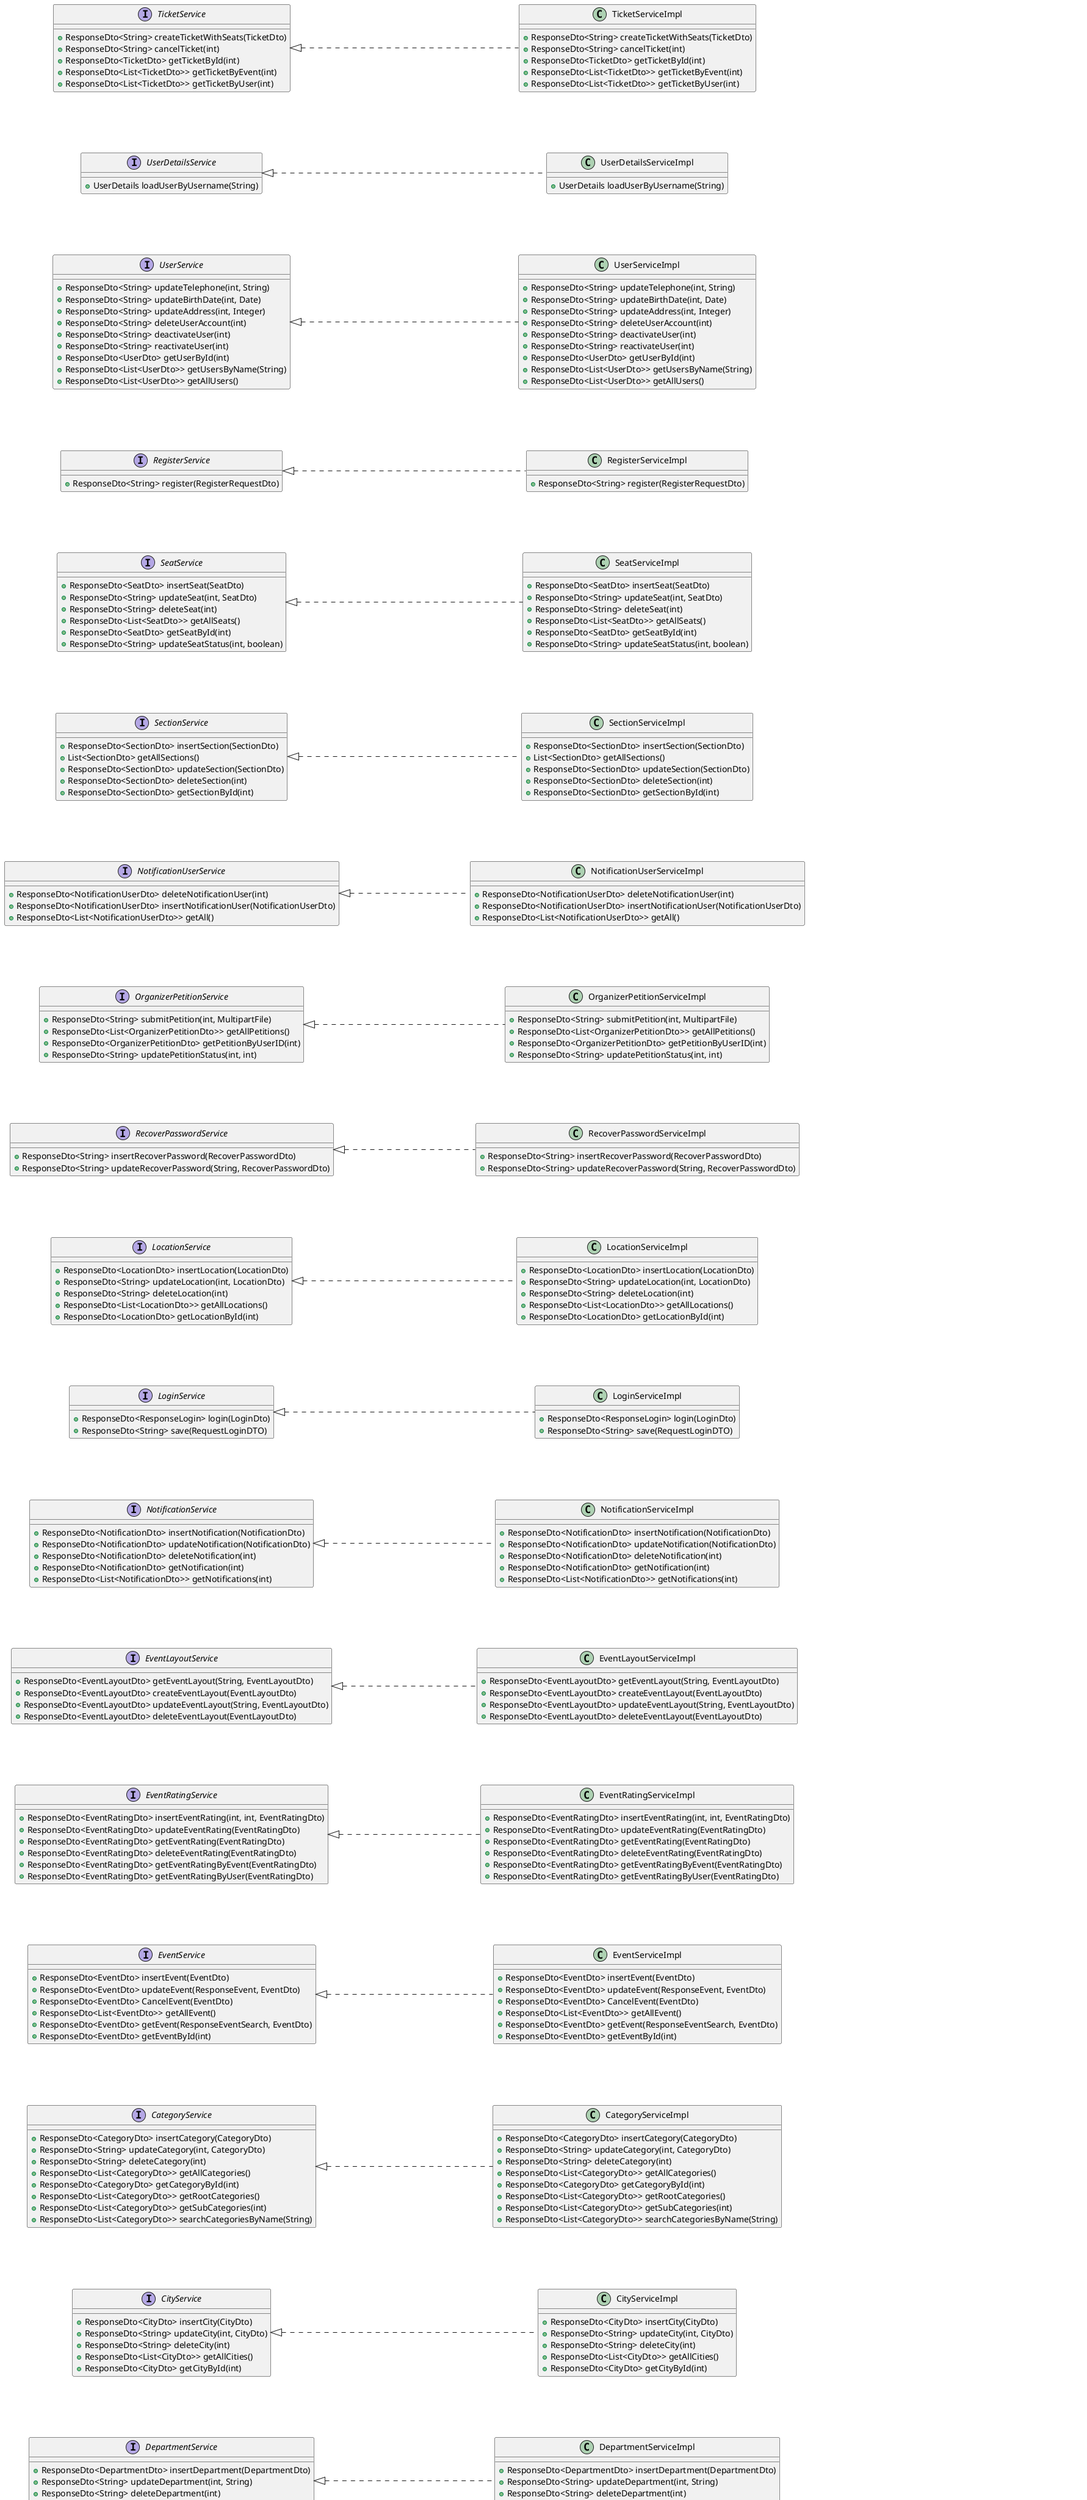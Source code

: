 @startuml Complete Service Class Diagram
left to right direction
skinparam nodesep 100
skinparam ranksep 50

together {
interface AccountActivationService {
    + void createActivationForUser(int)
    + void resendActivationCode(int)
    + ResponseDto<String> verifyActivationCode(int, String)
    + User getUserById(int)
}

class AccountActivationServiceImpl implements AccountActivationService {
    + void createActivationForUser(int)
    + void resendActivationCode(int)
    + ResponseDto<String> verifyActivationCode(int, String)
    + User getUserById(int)
}

interface AddressService {
    + ResponseDto<AddressDto> insertAddress(AddressDto)
    + ResponseDto<String> updateAddress(int, AddressDto)
    + ResponseDto<String> deleteAddress(int)
    + ResponseDto<List<AddressDto>> getAllAddresses()
    + ResponseDto<AddressDto> getAddressById(int)
}

class AddressServiceImpl implements AddressService {
    + ResponseDto<AddressDto> insertAddress(AddressDto)
    + ResponseDto<String> updateAddress(int, AddressDto)
    + ResponseDto<String> deleteAddress(int)
    + ResponseDto<List<AddressDto>> getAllAddresses()
    + ResponseDto<AddressDto> getAddressById(int)
}

interface CategoryEventService {
    + ResponseDto<CategoryEventDto> assignCategoryToEvent(CategoryEventDto)
    + ResponseDto<String> removeCategoryFromEvent(int, int)
    + ResponseDto<List<CategoryEventDto>> getCategoriesByEvent(int)
    + ResponseDto<List<CategoryEventDto>> getEventsByCategory(int)
    + ResponseDto<String> removeAllCategoriesFromEvent(int)
    + ResponseDto<String> removeAllEventsFromCategory(int)
}

class CategoryEventServiceImpl implements CategoryEventService {
    + ResponseDto<CategoryEventDto> assignCategoryToEvent(CategoryEventDto)
    + ResponseDto<String> removeCategoryFromEvent(int, int)
    + ResponseDto<List<CategoryEventDto>> getCategoriesByEvent(int)
    + ResponseDto<List<CategoryEventDto>> getEventsByCategory(int)
    + ResponseDto<String> removeAllCategoriesFromEvent(int)
    + ResponseDto<String> removeAllEventsFromCategory(int)
}
}
together {
interface CategoryService {
    + ResponseDto<CategoryDto> insertCategory(CategoryDto)
    + ResponseDto<String> updateCategory(int, CategoryDto)
    + ResponseDto<String> deleteCategory(int)
    + ResponseDto<List<CategoryDto>> getAllCategories()
    + ResponseDto<CategoryDto> getCategoryById(int)
    + ResponseDto<List<CategoryDto>> getRootCategories()
    + ResponseDto<List<CategoryDto>> getSubCategories(int)
    + ResponseDto<List<CategoryDto>> searchCategoriesByName(String)
}

class CategoryServiceImpl implements CategoryService {
    + ResponseDto<CategoryDto> insertCategory(CategoryDto)
    + ResponseDto<String> updateCategory(int, CategoryDto)
    + ResponseDto<String> deleteCategory(int)
    + ResponseDto<List<CategoryDto>> getAllCategories()
    + ResponseDto<CategoryDto> getCategoryById(int)
    + ResponseDto<List<CategoryDto>> getRootCategories()
    + ResponseDto<List<CategoryDto>> getSubCategories(int)
    + ResponseDto<List<CategoryDto>> searchCategoriesByName(String)
}

interface CityService {
    + ResponseDto<CityDto> insertCity(CityDto)
    + ResponseDto<String> updateCity(int, CityDto)
    + ResponseDto<String> deleteCity(int)
    + ResponseDto<List<CityDto>> getAllCities()
    + ResponseDto<CityDto> getCityById(int)
}

class CityServiceImpl implements CityService {
    + ResponseDto<CityDto> insertCity(CityDto)
    + ResponseDto<String> updateCity(int, CityDto)
    + ResponseDto<String> deleteCity(int)
    + ResponseDto<List<CityDto>> getAllCities()
    + ResponseDto<CityDto> getCityById(int)
}

interface DepartmentService {
    + ResponseDto<DepartmentDto> insertDepartment(DepartmentDto)
    + ResponseDto<String> updateDepartment(int, String)
    + ResponseDto<String> deleteDepartment(int)
    + ResponseDto<List<DepartmentDto>> getAllDepartments()
    + ResponseDto<DepartmentDto> getDepartmentById(int)
}

class DepartmentServiceImpl implements DepartmentService {
    + ResponseDto<DepartmentDto> insertDepartment(DepartmentDto)
    + ResponseDto<String> updateDepartment(int, String)
    + ResponseDto<String> deleteDepartment(int)
    + ResponseDto<List<DepartmentDto>> getAllDepartments()
    + ResponseDto<DepartmentDto> getDepartmentById(int)
}
}
together {
interface EventLayoutService {
    + ResponseDto<EventLayoutDto> getEventLayout(String, EventLayoutDto)
    + ResponseDto<EventLayoutDto> createEventLayout(EventLayoutDto)
    + ResponseDto<EventLayoutDto> updateEventLayout(String, EventLayoutDto)
    + ResponseDto<EventLayoutDto> deleteEventLayout(EventLayoutDto)
}

class EventLayoutServiceImpl implements EventLayoutService {
    + ResponseDto<EventLayoutDto> getEventLayout(String, EventLayoutDto)
    + ResponseDto<EventLayoutDto> createEventLayout(EventLayoutDto)
    + ResponseDto<EventLayoutDto> updateEventLayout(String, EventLayoutDto)
    + ResponseDto<EventLayoutDto> deleteEventLayout(EventLayoutDto)
}

interface EventRatingService {
    + ResponseDto<EventRatingDto> insertEventRating(int, int, EventRatingDto)
    + ResponseDto<EventRatingDto> updateEventRating(EventRatingDto)
    + ResponseDto<EventRatingDto> getEventRating(EventRatingDto)
    + ResponseDto<EventRatingDto> deleteEventRating(EventRatingDto)
    + ResponseDto<EventRatingDto> getEventRatingByEvent(EventRatingDto)
    + ResponseDto<EventRatingDto> getEventRatingByUser(EventRatingDto)
}

class EventRatingServiceImpl implements EventRatingService {
    + ResponseDto<EventRatingDto> insertEventRating(int, int, EventRatingDto)
    + ResponseDto<EventRatingDto> updateEventRating(EventRatingDto)
    + ResponseDto<EventRatingDto> getEventRating(EventRatingDto)
    + ResponseDto<EventRatingDto> deleteEventRating(EventRatingDto)
    + ResponseDto<EventRatingDto> getEventRatingByEvent(EventRatingDto)
    + ResponseDto<EventRatingDto> getEventRatingByUser(EventRatingDto)
}

interface EventService {
    + ResponseDto<EventDto> insertEvent(EventDto)
    + ResponseDto<EventDto> updateEvent(ResponseEvent, EventDto)
    + ResponseDto<EventDto> CancelEvent(EventDto)
    + ResponseDto<List<EventDto>> getAllEvent()
    + ResponseDto<EventDto> getEvent(ResponseEventSearch, EventDto)
    + ResponseDto<EventDto> getEventById(int)
}

class EventServiceImpl implements EventService {
    + ResponseDto<EventDto> insertEvent(EventDto)
    + ResponseDto<EventDto> updateEvent(ResponseEvent, EventDto)
    + ResponseDto<EventDto> CancelEvent(EventDto)
    + ResponseDto<List<EventDto>> getAllEvent()
    + ResponseDto<EventDto> getEvent(ResponseEventSearch, EventDto)
    + ResponseDto<EventDto> getEventById(int)
}
}
together {
interface LocationService {
    + ResponseDto<LocationDto> insertLocation(LocationDto)
    + ResponseDto<String> updateLocation(int, LocationDto)
    + ResponseDto<String> deleteLocation(int)
    + ResponseDto<List<LocationDto>> getAllLocations()
    + ResponseDto<LocationDto> getLocationById(int)
}

class LocationServiceImpl implements LocationService {
    + ResponseDto<LocationDto> insertLocation(LocationDto)
    + ResponseDto<String> updateLocation(int, LocationDto)
    + ResponseDto<String> deleteLocation(int)
    + ResponseDto<List<LocationDto>> getAllLocations()
    + ResponseDto<LocationDto> getLocationById(int)
}

interface LoginService {
    + ResponseDto<ResponseLogin> login(LoginDto)
    + ResponseDto<String> save(RequestLoginDTO)
}

class LoginServiceImpl implements LoginService {
    + ResponseDto<ResponseLogin> login(LoginDto)
    + ResponseDto<String> save(RequestLoginDTO)
}

interface NotificationService {
    + ResponseDto<NotificationDto> insertNotification(NotificationDto)
    + ResponseDto<NotificationDto> updateNotification(NotificationDto)
    + ResponseDto<NotificationDto> deleteNotification(int)
    + ResponseDto<NotificationDto> getNotification(int)
    + ResponseDto<List<NotificationDto>> getNotifications(int)
}

class NotificationServiceImpl implements NotificationService {
    + ResponseDto<NotificationDto> insertNotification(NotificationDto)
    + ResponseDto<NotificationDto> updateNotification(NotificationDto)
    + ResponseDto<NotificationDto> deleteNotification(int)
    + ResponseDto<NotificationDto> getNotification(int)
    + ResponseDto<List<NotificationDto>> getNotifications(int)
}
}
together {
interface NotificationUserService {
    + ResponseDto<NotificationUserDto> deleteNotificationUser(int)
    + ResponseDto<NotificationUserDto> insertNotificationUser(NotificationUserDto)
    + ResponseDto<List<NotificationUserDto>> getAll()
}

class NotificationUserServiceImpl implements NotificationUserService {
    + ResponseDto<NotificationUserDto> deleteNotificationUser(int)
    + ResponseDto<NotificationUserDto> insertNotificationUser(NotificationUserDto)
    + ResponseDto<List<NotificationUserDto>> getAll()
}

interface OrganizerPetitionService {
    + ResponseDto<String> submitPetition(int, MultipartFile)
    + ResponseDto<List<OrganizerPetitionDto>> getAllPetitions()
    + ResponseDto<OrganizerPetitionDto> getPetitionByUserID(int)
    + ResponseDto<String> updatePetitionStatus(int, int)
}

class OrganizerPetitionServiceImpl implements OrganizerPetitionService {
    + ResponseDto<String> submitPetition(int, MultipartFile)
    + ResponseDto<List<OrganizerPetitionDto>> getAllPetitions()
    + ResponseDto<OrganizerPetitionDto> getPetitionByUserID(int)
    + ResponseDto<String> updatePetitionStatus(int, int)
}

interface RecoverPasswordService {
    + ResponseDto<String> insertRecoverPassword(RecoverPasswordDto)
    + ResponseDto<String> updateRecoverPassword(String, RecoverPasswordDto)
}

class RecoverPasswordServiceImpl implements RecoverPasswordService {
    + ResponseDto<String> insertRecoverPassword(RecoverPasswordDto)
    + ResponseDto<String> updateRecoverPassword(String, RecoverPasswordDto)
}
}
together {
interface RegisterService {
    + ResponseDto<String> register(RegisterRequestDto)
}

class RegisterServiceImpl implements RegisterService {
    + ResponseDto<String> register(RegisterRequestDto)
}

interface SeatService {
    + ResponseDto<SeatDto> insertSeat(SeatDto)
    + ResponseDto<String> updateSeat(int, SeatDto)
    + ResponseDto<String> deleteSeat(int)
    + ResponseDto<List<SeatDto>> getAllSeats()
    + ResponseDto<SeatDto> getSeatById(int)
    + ResponseDto<String> updateSeatStatus(int, boolean)
}

class SeatServiceImpl implements SeatService {
    + ResponseDto<SeatDto> insertSeat(SeatDto)
    + ResponseDto<String> updateSeat(int, SeatDto)
    + ResponseDto<String> deleteSeat(int)
    + ResponseDto<List<SeatDto>> getAllSeats()
    + ResponseDto<SeatDto> getSeatById(int)
    + ResponseDto<String> updateSeatStatus(int, boolean)
}

interface SectionService {
    + ResponseDto<SectionDto> insertSection(SectionDto)
    + List<SectionDto> getAllSections()
    + ResponseDto<SectionDto> updateSection(SectionDto)
    + ResponseDto<SectionDto> deleteSection(int)
    + ResponseDto<SectionDto> getSectionById(int)
}

class SectionServiceImpl implements SectionService {
    + ResponseDto<SectionDto> insertSection(SectionDto)
    + List<SectionDto> getAllSections()
    + ResponseDto<SectionDto> updateSection(SectionDto)
    + ResponseDto<SectionDto> deleteSection(int)
    + ResponseDto<SectionDto> getSectionById(int)
}
}
together {
interface TicketService {
    + ResponseDto<String> createTicketWithSeats(TicketDto)
    + ResponseDto<String> cancelTicket(int)
    + ResponseDto<TicketDto> getTicketById(int)
    + ResponseDto<List<TicketDto>> getTicketByEvent(int)
    + ResponseDto<List<TicketDto>> getTicketByUser(int)
}

class TicketServiceImpl implements TicketService {
    + ResponseDto<String> createTicketWithSeats(TicketDto)
    + ResponseDto<String> cancelTicket(int)
    + ResponseDto<TicketDto> getTicketById(int)
    + ResponseDto<List<TicketDto>> getTicketByEvent(int)
    + ResponseDto<List<TicketDto>> getTicketByUser(int)
}

interface UserDetailsService {
    + UserDetails loadUserByUsername(String)
}

class UserDetailsServiceImpl implements UserDetailsService {
    + UserDetails loadUserByUsername(String)
}

interface UserService {
    + ResponseDto<String> updateTelephone(int, String)
    + ResponseDto<String> updateBirthDate(int, Date)
    + ResponseDto<String> updateAddress(int, Integer)
    + ResponseDto<String> deleteUserAccount(int)
    + ResponseDto<String> deactivateUser(int)
    + ResponseDto<String> reactivateUser(int)
    + ResponseDto<UserDto> getUserById(int)
    + ResponseDto<List<UserDto>> getUsersByName(String)
    + ResponseDto<List<UserDto>> getAllUsers()
}

class UserServiceImpl implements UserService {
    + ResponseDto<String> updateTelephone(int, String)
    + ResponseDto<String> updateBirthDate(int, Date)
    + ResponseDto<String> updateAddress(int, Integer)
    + ResponseDto<String> deleteUserAccount(int)
    + ResponseDto<String> deactivateUser(int)
    + ResponseDto<String> reactivateUser(int)
    + ResponseDto<UserDto> getUserById(int)
    + ResponseDto<List<UserDto>> getUsersByName(String)
    + ResponseDto<List<UserDto>> getAllUsers()
}
}

interface EventImgService {
    + EventImgResponseDto saveEventImg(EventImgRequestDto)
    + List<EventImgResponseDto> getEventImgsByEventId(int)
    + void deleteEventImg(int)
}

class EventImgServiceImpl implements EventImgService {
    - EventImgRepository eventImgRepository
    - EventRepository eventRepository
    - StorageService storageService
    - String bucketName
    + EventImgResponseDto saveEventImg(EventImgRequestDto)
    + List<EventImgResponseDto> getEventImgsByEventId(int)
    + void deleteEventImg(int)
}

interface SectionNameService {
    + ResponseDto<SectionNameDto> insertSectionName(SectionNameDto)
    + ResponseDto<String> updateSectionName(Integer, SectionNameDto)
    + ResponseDto<String> deleteSectionName(Integer)
    + ResponseDto<List<SectionNameDto>> getAllSectionNames()
    + ResponseDto<SectionNameDto> getSectionNameById(Integer)
    + ResponseDto<List<SectionNameDto>> searchSectionNamesByName(String)
}

class SectionNameServiceImpl implements SectionNameService {
    + ResponseDto<SectionNameDto> insertSectionName(SectionNameDto)
    + ResponseDto<String> updateSectionName(Integer, SectionNameDto)
    + ResponseDto<String> deleteSectionName(Integer)
    + ResponseDto<List<SectionNameDto>> getAllSectionNames()
    + ResponseDto<SectionNameDto> getSectionNameById(Integer)
    + ResponseDto<List<SectionNameDto>> searchSectionNamesByName(String)
}

class StorageService {
    - String bucketName
    - S3Client s3Client
    + String uploadFile(MultipartFile)
    + byte[] downloadFile(String)
    + String deleteFile(String)
    - File convertMultiPartFileToFile(MultipartFile)
}

abstract class BaseEmailService {
    # JavaMailSender mailSender
    # boolean emailSender(String, String, String)
}

class ActivationEmailService extends BaseEmailService {
    + void sendActivationCodeEmail(ActivationCodeEmailDto)
}

class ForgotPasswordEmailService extends BaseEmailService {
    + void sendForgotPasswordEmail(String, String)
}

class RegisterWithOAuth2EmailService extends BaseEmailService {
    + void sendWelcomeEmail(String, String, String)
}

class TicketReservationEmailService extends BaseEmailService {
    + void sendTicketReservationEmail(String, String, String)
}

class SendNotification {
    - NotificationUserRepository notificationUserRepository
    - NotificationRepository notificationRepository
    - LoginRepository loginRepository
    - JavaMailSender mailSender
    + void sendNotificationsTwoDaysBeforeEvent()
    + void sendNotificationForUser(NotificationUser)
    - void sendEmail(String, String, String)
}

' Relationships
EventImgServiceImpl --> StorageService : storageService
BaseEmailService <|-- ActivationEmailService
BaseEmailService <|-- ForgotPasswordEmailService
BaseEmailService <|-- RegisterWithOAuth2EmailService
BaseEmailService <|-- TicketReservationEmailService
SendNotification --> NotificationUserRepository : notificationUserRepository
SendNotification --> NotificationRepository : notificationRepository
SendNotification --> LoginRepository : loginRepository

@enduml